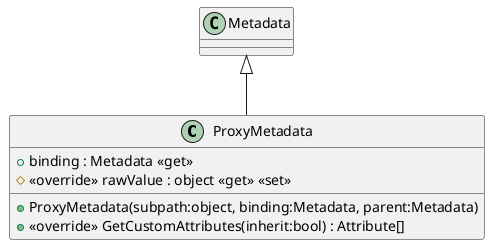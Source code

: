 @startuml
class ProxyMetadata {
    + ProxyMetadata(subpath:object, binding:Metadata, parent:Metadata)
    + binding : Metadata <<get>>
    # <<override>> rawValue : object <<get>> <<set>>
    + <<override>> GetCustomAttributes(inherit:bool) : Attribute[]
}
Metadata <|-- ProxyMetadata
@enduml
